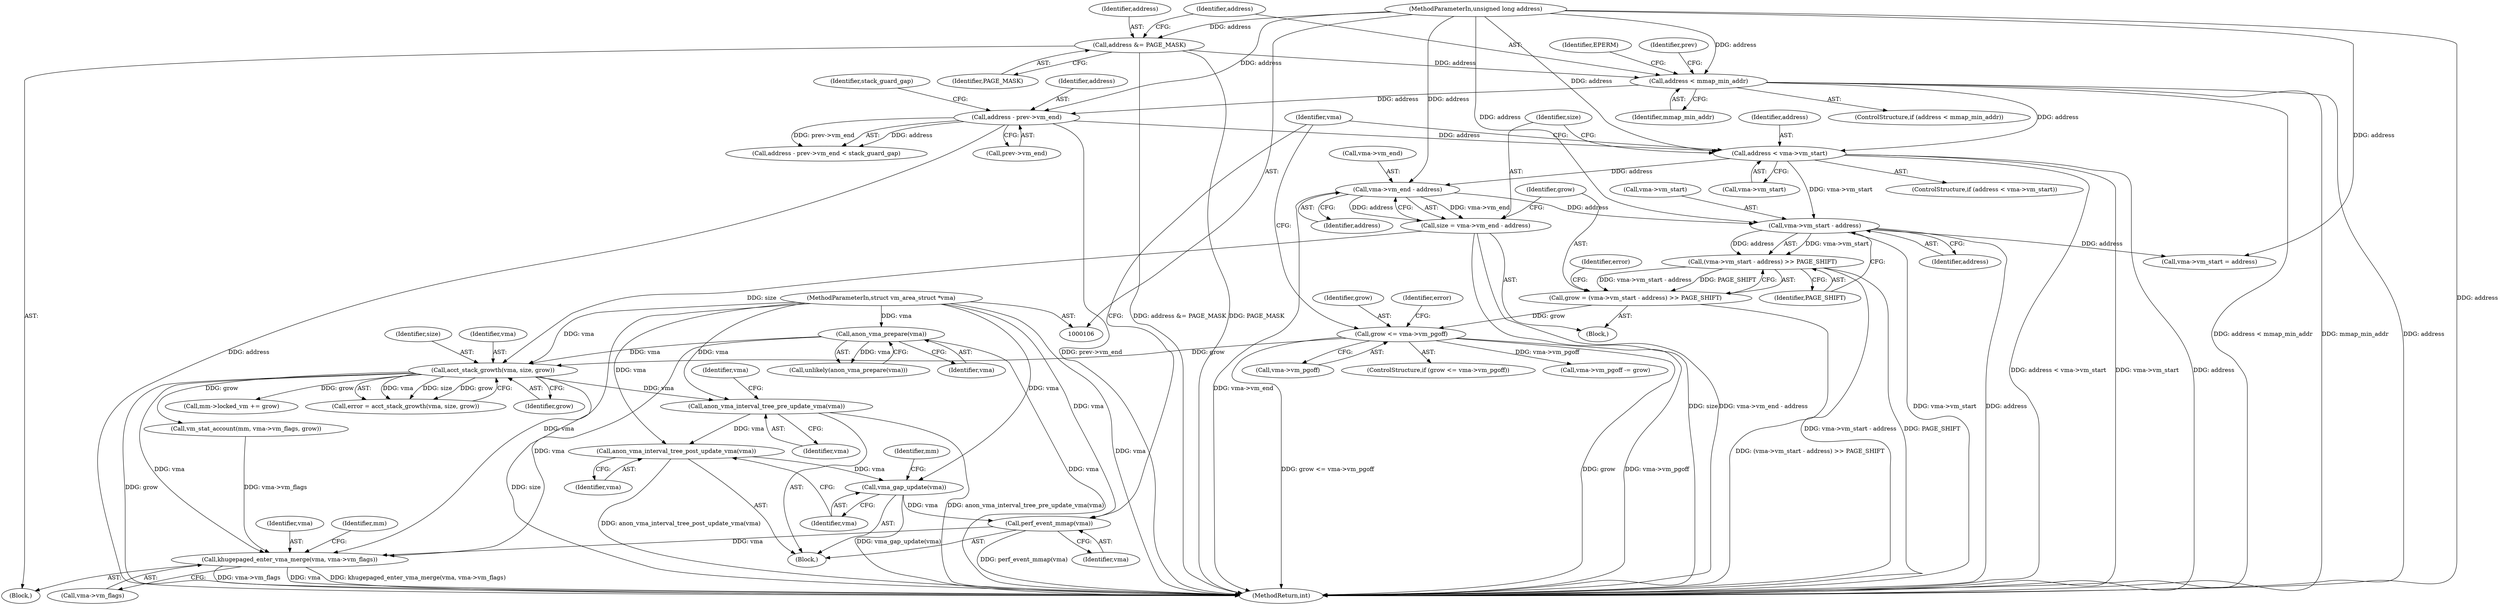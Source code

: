 digraph "0_linux_0a1d52994d440e21def1c2174932410b4f2a98a1@API" {
"1000258" [label="(Call,anon_vma_interval_tree_post_update_vma(vma))"];
"1000246" [label="(Call,anon_vma_interval_tree_pre_update_vma(vma))"];
"1000216" [label="(Call,acct_stack_growth(vma, size, grow))"];
"1000169" [label="(Call,anon_vma_prepare(vma))"];
"1000107" [label="(MethodParameterIn,struct vm_area_struct *vma)"];
"1000187" [label="(Call,size = vma->vm_end - address)"];
"1000189" [label="(Call,vma->vm_end - address)"];
"1000179" [label="(Call,address < vma->vm_start)"];
"1000158" [label="(Call,address - prev->vm_end)"];
"1000125" [label="(Call,address < mmap_min_addr)"];
"1000121" [label="(Call,address &= PAGE_MASK)"];
"1000108" [label="(MethodParameterIn,unsigned long address)"];
"1000208" [label="(Call,grow <= vma->vm_pgoff)"];
"1000194" [label="(Call,grow = (vma->vm_start - address) >> PAGE_SHIFT)"];
"1000196" [label="(Call,(vma->vm_start - address) >> PAGE_SHIFT)"];
"1000197" [label="(Call,vma->vm_start - address)"];
"1000260" [label="(Call,vma_gap_update(vma))"];
"1000267" [label="(Call,perf_event_mmap(vma))"];
"1000273" [label="(Call,khugepaged_enter_vma_merge(vma, vma->vm_flags))"];
"1000267" [label="(Call,perf_event_mmap(vma))"];
"1000109" [label="(Block,)"];
"1000275" [label="(Call,vma->vm_flags)"];
"1000169" [label="(Call,anon_vma_prepare(vma))"];
"1000246" [label="(Call,anon_vma_interval_tree_pre_update_vma(vma))"];
"1000193" [label="(Identifier,address)"];
"1000248" [label="(Call,vma->vm_start = address)"];
"1000197" [label="(Call,vma->vm_start - address)"];
"1000218" [label="(Identifier,size)"];
"1000178" [label="(ControlStructure,if (address < vma->vm_start))"];
"1000190" [label="(Call,vma->vm_end)"];
"1000127" [label="(Identifier,mmap_min_addr)"];
"1000258" [label="(Call,anon_vma_interval_tree_post_update_vma(vma))"];
"1000210" [label="(Call,vma->vm_pgoff)"];
"1000223" [label="(Block,)"];
"1000216" [label="(Call,acct_stack_growth(vma, size, grow))"];
"1000123" [label="(Identifier,PAGE_MASK)"];
"1000219" [label="(Identifier,grow)"];
"1000130" [label="(Identifier,EPERM)"];
"1000157" [label="(Call,address - prev->vm_end < stack_guard_gap)"];
"1000202" [label="(Identifier,PAGE_SHIFT)"];
"1000108" [label="(MethodParameterIn,unsigned long address)"];
"1000158" [label="(Call,address - prev->vm_end)"];
"1000207" [label="(ControlStructure,if (grow <= vma->vm_pgoff))"];
"1000240" [label="(Call,vm_stat_account(mm, vma->vm_flags, grow))"];
"1000180" [label="(Identifier,address)"];
"1000126" [label="(Identifier,address)"];
"1000159" [label="(Identifier,address)"];
"1000204" [label="(Identifier,error)"];
"1000250" [label="(Identifier,vma)"];
"1000235" [label="(Call,mm->locked_vm += grow)"];
"1000260" [label="(Call,vma_gap_update(vma))"];
"1000194" [label="(Call,grow = (vma->vm_start - address) >> PAGE_SHIFT)"];
"1000215" [label="(Identifier,error)"];
"1000125" [label="(Call,address < mmap_min_addr)"];
"1000132" [label="(Identifier,prev)"];
"1000189" [label="(Call,vma->vm_end - address)"];
"1000198" [label="(Call,vma->vm_start)"];
"1000184" [label="(Block,)"];
"1000160" [label="(Call,prev->vm_end)"];
"1000201" [label="(Identifier,address)"];
"1000282" [label="(MethodReturn,int)"];
"1000279" [label="(Identifier,mm)"];
"1000265" [label="(Identifier,mm)"];
"1000179" [label="(Call,address < vma->vm_start)"];
"1000274" [label="(Identifier,vma)"];
"1000273" [label="(Call,khugepaged_enter_vma_merge(vma, vma->vm_flags))"];
"1000208" [label="(Call,grow <= vma->vm_pgoff)"];
"1000163" [label="(Identifier,stack_guard_gap)"];
"1000170" [label="(Identifier,vma)"];
"1000195" [label="(Identifier,grow)"];
"1000124" [label="(ControlStructure,if (address < mmap_min_addr))"];
"1000107" [label="(MethodParameterIn,struct vm_area_struct *vma)"];
"1000253" [label="(Call,vma->vm_pgoff -= grow)"];
"1000217" [label="(Identifier,vma)"];
"1000168" [label="(Call,unlikely(anon_vma_prepare(vma)))"];
"1000261" [label="(Identifier,vma)"];
"1000188" [label="(Identifier,size)"];
"1000271" [label="(Identifier,vma)"];
"1000122" [label="(Identifier,address)"];
"1000209" [label="(Identifier,grow)"];
"1000181" [label="(Call,vma->vm_start)"];
"1000259" [label="(Identifier,vma)"];
"1000247" [label="(Identifier,vma)"];
"1000214" [label="(Call,error = acct_stack_growth(vma, size, grow))"];
"1000121" [label="(Call,address &= PAGE_MASK)"];
"1000268" [label="(Identifier,vma)"];
"1000187" [label="(Call,size = vma->vm_end - address)"];
"1000196" [label="(Call,(vma->vm_start - address) >> PAGE_SHIFT)"];
"1000258" -> "1000223"  [label="AST: "];
"1000258" -> "1000259"  [label="CFG: "];
"1000259" -> "1000258"  [label="AST: "];
"1000261" -> "1000258"  [label="CFG: "];
"1000258" -> "1000282"  [label="DDG: anon_vma_interval_tree_post_update_vma(vma)"];
"1000246" -> "1000258"  [label="DDG: vma"];
"1000107" -> "1000258"  [label="DDG: vma"];
"1000258" -> "1000260"  [label="DDG: vma"];
"1000246" -> "1000223"  [label="AST: "];
"1000246" -> "1000247"  [label="CFG: "];
"1000247" -> "1000246"  [label="AST: "];
"1000250" -> "1000246"  [label="CFG: "];
"1000246" -> "1000282"  [label="DDG: anon_vma_interval_tree_pre_update_vma(vma)"];
"1000216" -> "1000246"  [label="DDG: vma"];
"1000107" -> "1000246"  [label="DDG: vma"];
"1000216" -> "1000214"  [label="AST: "];
"1000216" -> "1000219"  [label="CFG: "];
"1000217" -> "1000216"  [label="AST: "];
"1000218" -> "1000216"  [label="AST: "];
"1000219" -> "1000216"  [label="AST: "];
"1000214" -> "1000216"  [label="CFG: "];
"1000216" -> "1000282"  [label="DDG: grow"];
"1000216" -> "1000282"  [label="DDG: size"];
"1000216" -> "1000214"  [label="DDG: vma"];
"1000216" -> "1000214"  [label="DDG: size"];
"1000216" -> "1000214"  [label="DDG: grow"];
"1000169" -> "1000216"  [label="DDG: vma"];
"1000107" -> "1000216"  [label="DDG: vma"];
"1000187" -> "1000216"  [label="DDG: size"];
"1000208" -> "1000216"  [label="DDG: grow"];
"1000216" -> "1000235"  [label="DDG: grow"];
"1000216" -> "1000240"  [label="DDG: grow"];
"1000216" -> "1000273"  [label="DDG: vma"];
"1000169" -> "1000168"  [label="AST: "];
"1000169" -> "1000170"  [label="CFG: "];
"1000170" -> "1000169"  [label="AST: "];
"1000168" -> "1000169"  [label="CFG: "];
"1000169" -> "1000282"  [label="DDG: vma"];
"1000169" -> "1000168"  [label="DDG: vma"];
"1000107" -> "1000169"  [label="DDG: vma"];
"1000169" -> "1000273"  [label="DDG: vma"];
"1000107" -> "1000106"  [label="AST: "];
"1000107" -> "1000282"  [label="DDG: vma"];
"1000107" -> "1000260"  [label="DDG: vma"];
"1000107" -> "1000267"  [label="DDG: vma"];
"1000107" -> "1000273"  [label="DDG: vma"];
"1000187" -> "1000184"  [label="AST: "];
"1000187" -> "1000189"  [label="CFG: "];
"1000188" -> "1000187"  [label="AST: "];
"1000189" -> "1000187"  [label="AST: "];
"1000195" -> "1000187"  [label="CFG: "];
"1000187" -> "1000282"  [label="DDG: size"];
"1000187" -> "1000282"  [label="DDG: vma->vm_end - address"];
"1000189" -> "1000187"  [label="DDG: vma->vm_end"];
"1000189" -> "1000187"  [label="DDG: address"];
"1000189" -> "1000193"  [label="CFG: "];
"1000190" -> "1000189"  [label="AST: "];
"1000193" -> "1000189"  [label="AST: "];
"1000189" -> "1000282"  [label="DDG: vma->vm_end"];
"1000179" -> "1000189"  [label="DDG: address"];
"1000108" -> "1000189"  [label="DDG: address"];
"1000189" -> "1000197"  [label="DDG: address"];
"1000179" -> "1000178"  [label="AST: "];
"1000179" -> "1000181"  [label="CFG: "];
"1000180" -> "1000179"  [label="AST: "];
"1000181" -> "1000179"  [label="AST: "];
"1000188" -> "1000179"  [label="CFG: "];
"1000271" -> "1000179"  [label="CFG: "];
"1000179" -> "1000282"  [label="DDG: address < vma->vm_start"];
"1000179" -> "1000282"  [label="DDG: vma->vm_start"];
"1000179" -> "1000282"  [label="DDG: address"];
"1000158" -> "1000179"  [label="DDG: address"];
"1000125" -> "1000179"  [label="DDG: address"];
"1000108" -> "1000179"  [label="DDG: address"];
"1000179" -> "1000197"  [label="DDG: vma->vm_start"];
"1000158" -> "1000157"  [label="AST: "];
"1000158" -> "1000160"  [label="CFG: "];
"1000159" -> "1000158"  [label="AST: "];
"1000160" -> "1000158"  [label="AST: "];
"1000163" -> "1000158"  [label="CFG: "];
"1000158" -> "1000282"  [label="DDG: address"];
"1000158" -> "1000282"  [label="DDG: prev->vm_end"];
"1000158" -> "1000157"  [label="DDG: address"];
"1000158" -> "1000157"  [label="DDG: prev->vm_end"];
"1000125" -> "1000158"  [label="DDG: address"];
"1000108" -> "1000158"  [label="DDG: address"];
"1000125" -> "1000124"  [label="AST: "];
"1000125" -> "1000127"  [label="CFG: "];
"1000126" -> "1000125"  [label="AST: "];
"1000127" -> "1000125"  [label="AST: "];
"1000130" -> "1000125"  [label="CFG: "];
"1000132" -> "1000125"  [label="CFG: "];
"1000125" -> "1000282"  [label="DDG: address"];
"1000125" -> "1000282"  [label="DDG: address < mmap_min_addr"];
"1000125" -> "1000282"  [label="DDG: mmap_min_addr"];
"1000121" -> "1000125"  [label="DDG: address"];
"1000108" -> "1000125"  [label="DDG: address"];
"1000121" -> "1000109"  [label="AST: "];
"1000121" -> "1000123"  [label="CFG: "];
"1000122" -> "1000121"  [label="AST: "];
"1000123" -> "1000121"  [label="AST: "];
"1000126" -> "1000121"  [label="CFG: "];
"1000121" -> "1000282"  [label="DDG: PAGE_MASK"];
"1000121" -> "1000282"  [label="DDG: address &= PAGE_MASK"];
"1000108" -> "1000121"  [label="DDG: address"];
"1000108" -> "1000106"  [label="AST: "];
"1000108" -> "1000282"  [label="DDG: address"];
"1000108" -> "1000197"  [label="DDG: address"];
"1000108" -> "1000248"  [label="DDG: address"];
"1000208" -> "1000207"  [label="AST: "];
"1000208" -> "1000210"  [label="CFG: "];
"1000209" -> "1000208"  [label="AST: "];
"1000210" -> "1000208"  [label="AST: "];
"1000215" -> "1000208"  [label="CFG: "];
"1000271" -> "1000208"  [label="CFG: "];
"1000208" -> "1000282"  [label="DDG: grow"];
"1000208" -> "1000282"  [label="DDG: vma->vm_pgoff"];
"1000208" -> "1000282"  [label="DDG: grow <= vma->vm_pgoff"];
"1000194" -> "1000208"  [label="DDG: grow"];
"1000208" -> "1000253"  [label="DDG: vma->vm_pgoff"];
"1000194" -> "1000184"  [label="AST: "];
"1000194" -> "1000196"  [label="CFG: "];
"1000195" -> "1000194"  [label="AST: "];
"1000196" -> "1000194"  [label="AST: "];
"1000204" -> "1000194"  [label="CFG: "];
"1000194" -> "1000282"  [label="DDG: (vma->vm_start - address) >> PAGE_SHIFT"];
"1000196" -> "1000194"  [label="DDG: vma->vm_start - address"];
"1000196" -> "1000194"  [label="DDG: PAGE_SHIFT"];
"1000196" -> "1000202"  [label="CFG: "];
"1000197" -> "1000196"  [label="AST: "];
"1000202" -> "1000196"  [label="AST: "];
"1000196" -> "1000282"  [label="DDG: vma->vm_start - address"];
"1000196" -> "1000282"  [label="DDG: PAGE_SHIFT"];
"1000197" -> "1000196"  [label="DDG: vma->vm_start"];
"1000197" -> "1000196"  [label="DDG: address"];
"1000197" -> "1000201"  [label="CFG: "];
"1000198" -> "1000197"  [label="AST: "];
"1000201" -> "1000197"  [label="AST: "];
"1000202" -> "1000197"  [label="CFG: "];
"1000197" -> "1000282"  [label="DDG: address"];
"1000197" -> "1000282"  [label="DDG: vma->vm_start"];
"1000197" -> "1000248"  [label="DDG: address"];
"1000260" -> "1000223"  [label="AST: "];
"1000260" -> "1000261"  [label="CFG: "];
"1000261" -> "1000260"  [label="AST: "];
"1000265" -> "1000260"  [label="CFG: "];
"1000260" -> "1000282"  [label="DDG: vma_gap_update(vma)"];
"1000260" -> "1000267"  [label="DDG: vma"];
"1000267" -> "1000223"  [label="AST: "];
"1000267" -> "1000268"  [label="CFG: "];
"1000268" -> "1000267"  [label="AST: "];
"1000271" -> "1000267"  [label="CFG: "];
"1000267" -> "1000282"  [label="DDG: perf_event_mmap(vma)"];
"1000267" -> "1000273"  [label="DDG: vma"];
"1000273" -> "1000109"  [label="AST: "];
"1000273" -> "1000275"  [label="CFG: "];
"1000274" -> "1000273"  [label="AST: "];
"1000275" -> "1000273"  [label="AST: "];
"1000279" -> "1000273"  [label="CFG: "];
"1000273" -> "1000282"  [label="DDG: vma->vm_flags"];
"1000273" -> "1000282"  [label="DDG: vma"];
"1000273" -> "1000282"  [label="DDG: khugepaged_enter_vma_merge(vma, vma->vm_flags)"];
"1000240" -> "1000273"  [label="DDG: vma->vm_flags"];
}
